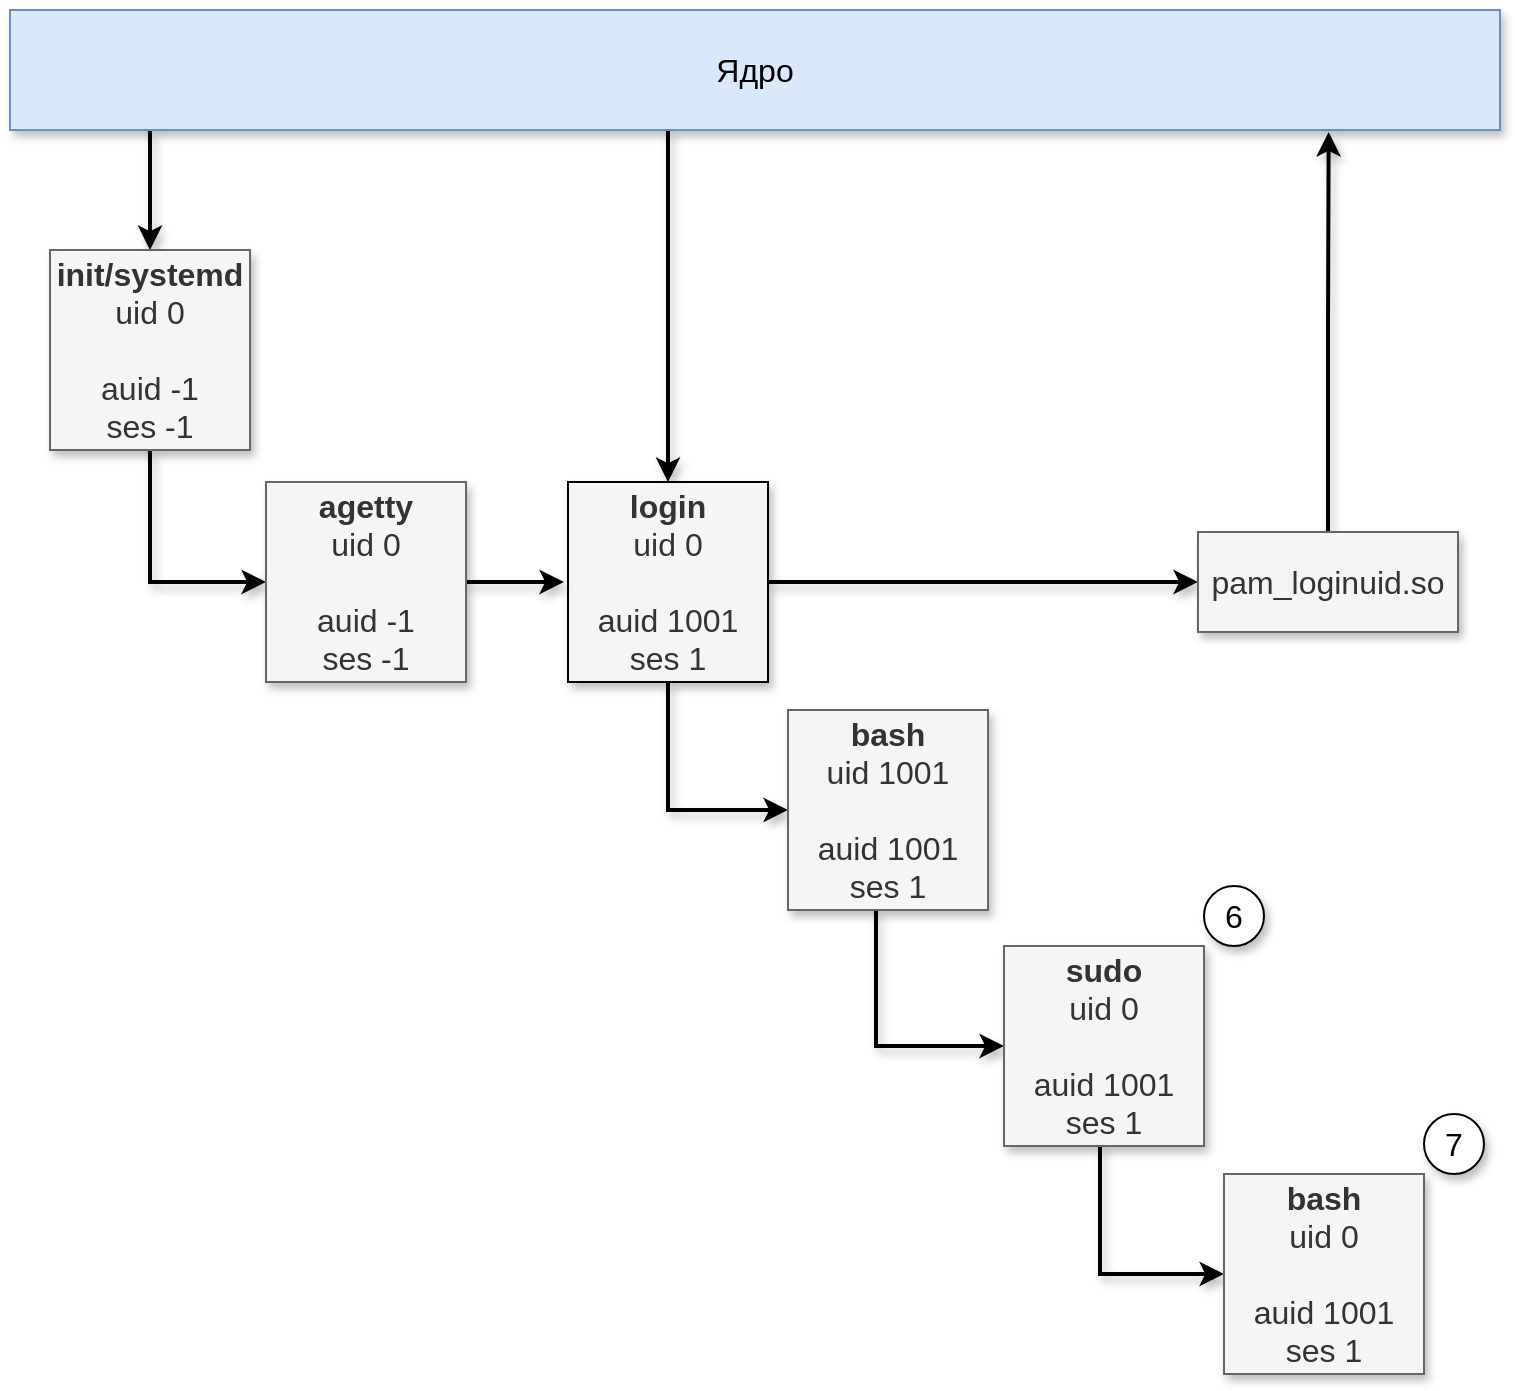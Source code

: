 <mxfile version="11.2.4" type="device" pages="1"><diagram id="WgkJV_4XKsOz-RG3cSF7" name="Page-1"><mxGraphModel dx="1102" dy="1002" grid="1" gridSize="8" guides="1" tooltips="1" connect="1" arrows="1" fold="1" page="1" pageScale="1" pageWidth="850" pageHeight="750" math="0" shadow="0"><root><mxCell id="0"/><mxCell id="1" parent="0"/><mxCell id="le_gsuY4F5VgszSY4-_y-13" style="edgeStyle=orthogonalEdgeStyle;rounded=0;orthogonalLoop=1;jettySize=auto;html=1;shadow=1;strokeWidth=2;" parent="1" source="le_gsuY4F5VgszSY4-_y-1" target="le_gsuY4F5VgszSY4-_y-2" edge="1"><mxGeometry relative="1" as="geometry"><Array as="points"><mxPoint x="122" y="115"/><mxPoint x="122" y="115"/></Array></mxGeometry></mxCell><mxCell id="Ipdi4jdvBsJ-6gAUN3yf-2" style="edgeStyle=orthogonalEdgeStyle;rounded=0;orthogonalLoop=1;jettySize=auto;html=1;entryX=0.5;entryY=0;entryDx=0;entryDy=0;strokeColor=#000000;strokeWidth=2;shadow=1;" edge="1" parent="1" source="le_gsuY4F5VgszSY4-_y-1" target="X7oEdcL3V0T1vpftFB7z-1"><mxGeometry relative="1" as="geometry"><Array as="points"><mxPoint x="381" y="144"/><mxPoint x="381" y="144"/></Array></mxGeometry></mxCell><mxCell id="le_gsuY4F5VgszSY4-_y-1" value="&lt;font style=&quot;font-size: 16px&quot;&gt;Ядро&lt;/font&gt;" style="rounded=0;whiteSpace=wrap;html=1;fillColor=#dae8fc;strokeColor=#6c8ebf;shadow=1;" parent="1" vertex="1"><mxGeometry x="52" y="35" width="745" height="60" as="geometry"/></mxCell><mxCell id="Ziy2P_-8l3HzguC1GHPF-1" style="edgeStyle=orthogonalEdgeStyle;rounded=0;orthogonalLoop=1;jettySize=auto;html=1;entryX=0;entryY=0.5;entryDx=0;entryDy=0;strokeWidth=2;shadow=1;" parent="1" source="le_gsuY4F5VgszSY4-_y-2" target="X7oEdcL3V0T1vpftFB7z-32" edge="1"><mxGeometry relative="1" as="geometry"><Array as="points"><mxPoint x="122" y="321"/></Array></mxGeometry></mxCell><mxCell id="le_gsuY4F5VgszSY4-_y-2" value="&lt;font style=&quot;font-size: 16px&quot;&gt;&lt;b&gt;init/systemd&lt;br&gt;&lt;/b&gt;uid 0&lt;br&gt;&lt;br&gt;auid -1&lt;br&gt;ses -1&lt;br&gt;&lt;/font&gt;" style="whiteSpace=wrap;html=1;aspect=fixed;shadow=1;fillColor=#f5f5f5;strokeColor=#666666;fontColor=#333333;" parent="1" vertex="1"><mxGeometry x="72" y="155" width="100" height="100" as="geometry"/></mxCell><mxCell id="X7oEdcL3V0T1vpftFB7z-6" style="edgeStyle=orthogonalEdgeStyle;rounded=0;orthogonalLoop=1;jettySize=auto;html=1;entryX=0;entryY=0.5;entryDx=0;entryDy=0;strokeWidth=2;shadow=1;" parent="1" source="X7oEdcL3V0T1vpftFB7z-1" target="X7oEdcL3V0T1vpftFB7z-5" edge="1"><mxGeometry relative="1" as="geometry"/></mxCell><mxCell id="ppd3_0IHNbS75Up9Gm-I-1" style="edgeStyle=orthogonalEdgeStyle;rounded=0;orthogonalLoop=1;jettySize=auto;html=1;entryX=0;entryY=0.5;entryDx=0;entryDy=0;strokeWidth=2;shadow=1;" parent="1" source="X7oEdcL3V0T1vpftFB7z-1" target="X7oEdcL3V0T1vpftFB7z-13" edge="1"><mxGeometry relative="1" as="geometry"><Array as="points"><mxPoint x="381" y="435"/></Array></mxGeometry></mxCell><mxCell id="X7oEdcL3V0T1vpftFB7z-1" value="&lt;font style=&quot;font-size: 16px&quot;&gt;&lt;b&gt;login&lt;br&gt;&lt;/b&gt;uid 0&lt;br&gt;&lt;br&gt;auid 1001&lt;br&gt;ses 1&lt;br&gt;&lt;/font&gt;" style="whiteSpace=wrap;html=1;aspect=fixed;shadow=1;fillColor=#f5f5f5;fontColor=#333333;strokeColor=#000000;" parent="1" vertex="1"><mxGeometry x="331" y="271" width="100" height="100" as="geometry"/></mxCell><mxCell id="Ipdi4jdvBsJ-6gAUN3yf-1" style="edgeStyle=orthogonalEdgeStyle;rounded=0;orthogonalLoop=1;jettySize=auto;html=1;entryX=0.885;entryY=1.017;entryDx=0;entryDy=0;entryPerimeter=0;strokeWidth=2;strokeColor=#000000;shadow=1;" edge="1" parent="1" source="X7oEdcL3V0T1vpftFB7z-5" target="le_gsuY4F5VgszSY4-_y-1"><mxGeometry relative="1" as="geometry"/></mxCell><mxCell id="X7oEdcL3V0T1vpftFB7z-5" value="&lt;font style=&quot;font-size: 16px&quot;&gt;pam_loginuid.so&lt;/font&gt;" style="rounded=0;whiteSpace=wrap;html=1;shadow=1;fillColor=#f5f5f5;strokeColor=#666666;fontColor=#333333;" parent="1" vertex="1"><mxGeometry x="646" y="296" width="130" height="50" as="geometry"/></mxCell><mxCell id="X7oEdcL3V0T1vpftFB7z-17" style="edgeStyle=orthogonalEdgeStyle;rounded=0;orthogonalLoop=1;jettySize=auto;html=1;entryX=0;entryY=0.5;entryDx=0;entryDy=0;strokeWidth=2;shadow=1;" parent="1" source="X7oEdcL3V0T1vpftFB7z-13" target="X7oEdcL3V0T1vpftFB7z-14" edge="1"><mxGeometry relative="1" as="geometry"><Array as="points"><mxPoint x="485" y="553"/></Array></mxGeometry></mxCell><mxCell id="X7oEdcL3V0T1vpftFB7z-13" value="&lt;font style=&quot;font-size: 16px&quot;&gt;&lt;b&gt;bash&lt;br&gt;&lt;/b&gt;uid 1001&lt;br&gt;&lt;br&gt;auid 1001&lt;br&gt;ses 1&lt;br&gt;&lt;/font&gt;" style="whiteSpace=wrap;html=1;aspect=fixed;shadow=1;fillColor=#f5f5f5;strokeColor=#666666;fontColor=#333333;" parent="1" vertex="1"><mxGeometry x="441" y="385" width="100" height="100" as="geometry"/></mxCell><mxCell id="X7oEdcL3V0T1vpftFB7z-28" style="edgeStyle=orthogonalEdgeStyle;rounded=0;orthogonalLoop=1;jettySize=auto;html=1;entryX=0;entryY=0.5;entryDx=0;entryDy=0;strokeWidth=2;shadow=1;" parent="1" source="X7oEdcL3V0T1vpftFB7z-14" target="X7oEdcL3V0T1vpftFB7z-15" edge="1"><mxGeometry relative="1" as="geometry"><Array as="points"><mxPoint x="597" y="667"/></Array></mxGeometry></mxCell><mxCell id="X7oEdcL3V0T1vpftFB7z-14" value="&lt;font style=&quot;font-size: 16px&quot;&gt;&lt;b&gt;sudo&lt;br&gt;&lt;/b&gt;uid 0&lt;br&gt;&lt;br&gt;auid 1001&lt;br&gt;ses 1&lt;br&gt;&lt;/font&gt;" style="whiteSpace=wrap;html=1;aspect=fixed;shadow=1;fillColor=#f5f5f5;strokeColor=#666666;fontColor=#333333;" parent="1" vertex="1"><mxGeometry x="549" y="503" width="100" height="100" as="geometry"/></mxCell><mxCell id="X7oEdcL3V0T1vpftFB7z-15" value="&lt;font style=&quot;font-size: 16px&quot;&gt;&lt;b&gt;bash&lt;br&gt;&lt;/b&gt;uid 0&lt;br&gt;&lt;br&gt;auid 1001&lt;br&gt;ses 1&lt;br&gt;&lt;/font&gt;" style="whiteSpace=wrap;html=1;aspect=fixed;shadow=1;fillColor=#f5f5f5;strokeColor=#666666;fontColor=#333333;" parent="1" vertex="1"><mxGeometry x="659" y="617" width="100" height="100" as="geometry"/></mxCell><mxCell id="X7oEdcL3V0T1vpftFB7z-34" style="edgeStyle=orthogonalEdgeStyle;rounded=0;orthogonalLoop=1;jettySize=auto;html=1;strokeWidth=2;shadow=1;" parent="1" source="X7oEdcL3V0T1vpftFB7z-32" edge="1"><mxGeometry relative="1" as="geometry"><mxPoint x="329" y="321" as="targetPoint"/></mxGeometry></mxCell><mxCell id="X7oEdcL3V0T1vpftFB7z-32" value="&lt;font style=&quot;font-size: 16px&quot;&gt;&lt;b&gt;agetty&lt;br&gt;&lt;/b&gt;uid 0&lt;br&gt;&lt;br&gt;auid -1&lt;br&gt;ses -1&lt;br&gt;&lt;/font&gt;" style="whiteSpace=wrap;html=1;aspect=fixed;shadow=1;fillColor=#f5f5f5;strokeColor=#666666;fontColor=#333333;" parent="1" vertex="1"><mxGeometry x="180" y="271" width="100" height="100" as="geometry"/></mxCell><mxCell id="wQUEwvV4d_yC4ZkiDtNv-4" value="&lt;font style=&quot;font-size: 16px&quot;&gt;6&lt;/font&gt;" style="ellipse;whiteSpace=wrap;html=1;aspect=fixed;shadow=1;" parent="1" vertex="1"><mxGeometry x="649" y="473" width="30" height="30" as="geometry"/></mxCell><mxCell id="wQUEwvV4d_yC4ZkiDtNv-5" value="&lt;font style=&quot;font-size: 16px&quot;&gt;7&lt;/font&gt;" style="ellipse;whiteSpace=wrap;html=1;aspect=fixed;shadow=1;" parent="1" vertex="1"><mxGeometry x="759" y="587" width="30" height="30" as="geometry"/></mxCell></root></mxGraphModel></diagram></mxfile>